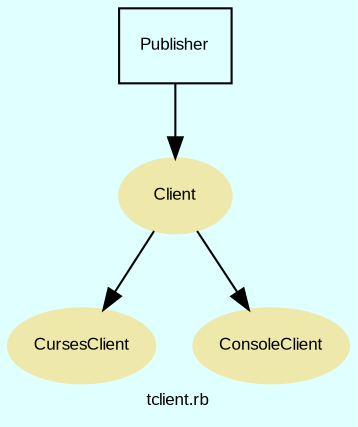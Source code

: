digraph TopLevel {
    compound = true
    bgcolor = lightcyan1
    fontname = Arial
    fontsize = 8
    label = "tclient.rb"
    node [
        fontname = Arial,
        fontsize = 8,
        color = black
    ]

    CursesClient [
        fontcolor = black,
        URL = "classes/CursesClient.html",
        shape = ellipse,
        color = palegoldenrod,
        style = filled,
        label = "CursesClient"
    ]

    Client [
        fontcolor = black,
        URL = "classes/Client.html",
        shape = ellipse,
        color = palegoldenrod,
        style = filled,
        label = "Client"
    ]

    ConsoleClient [
        fontcolor = black,
        URL = "classes/ConsoleClient.html",
        shape = ellipse,
        color = palegoldenrod,
        style = filled,
        label = "ConsoleClient"
    ]

    Client -> CursesClient [

    ]

    Publisher [
        URL = "classes/Publisher.html",
        shape = box,
        label = "Publisher"
    ]

    Publisher -> Client [

    ]

    Client -> ConsoleClient [

    ]

}


